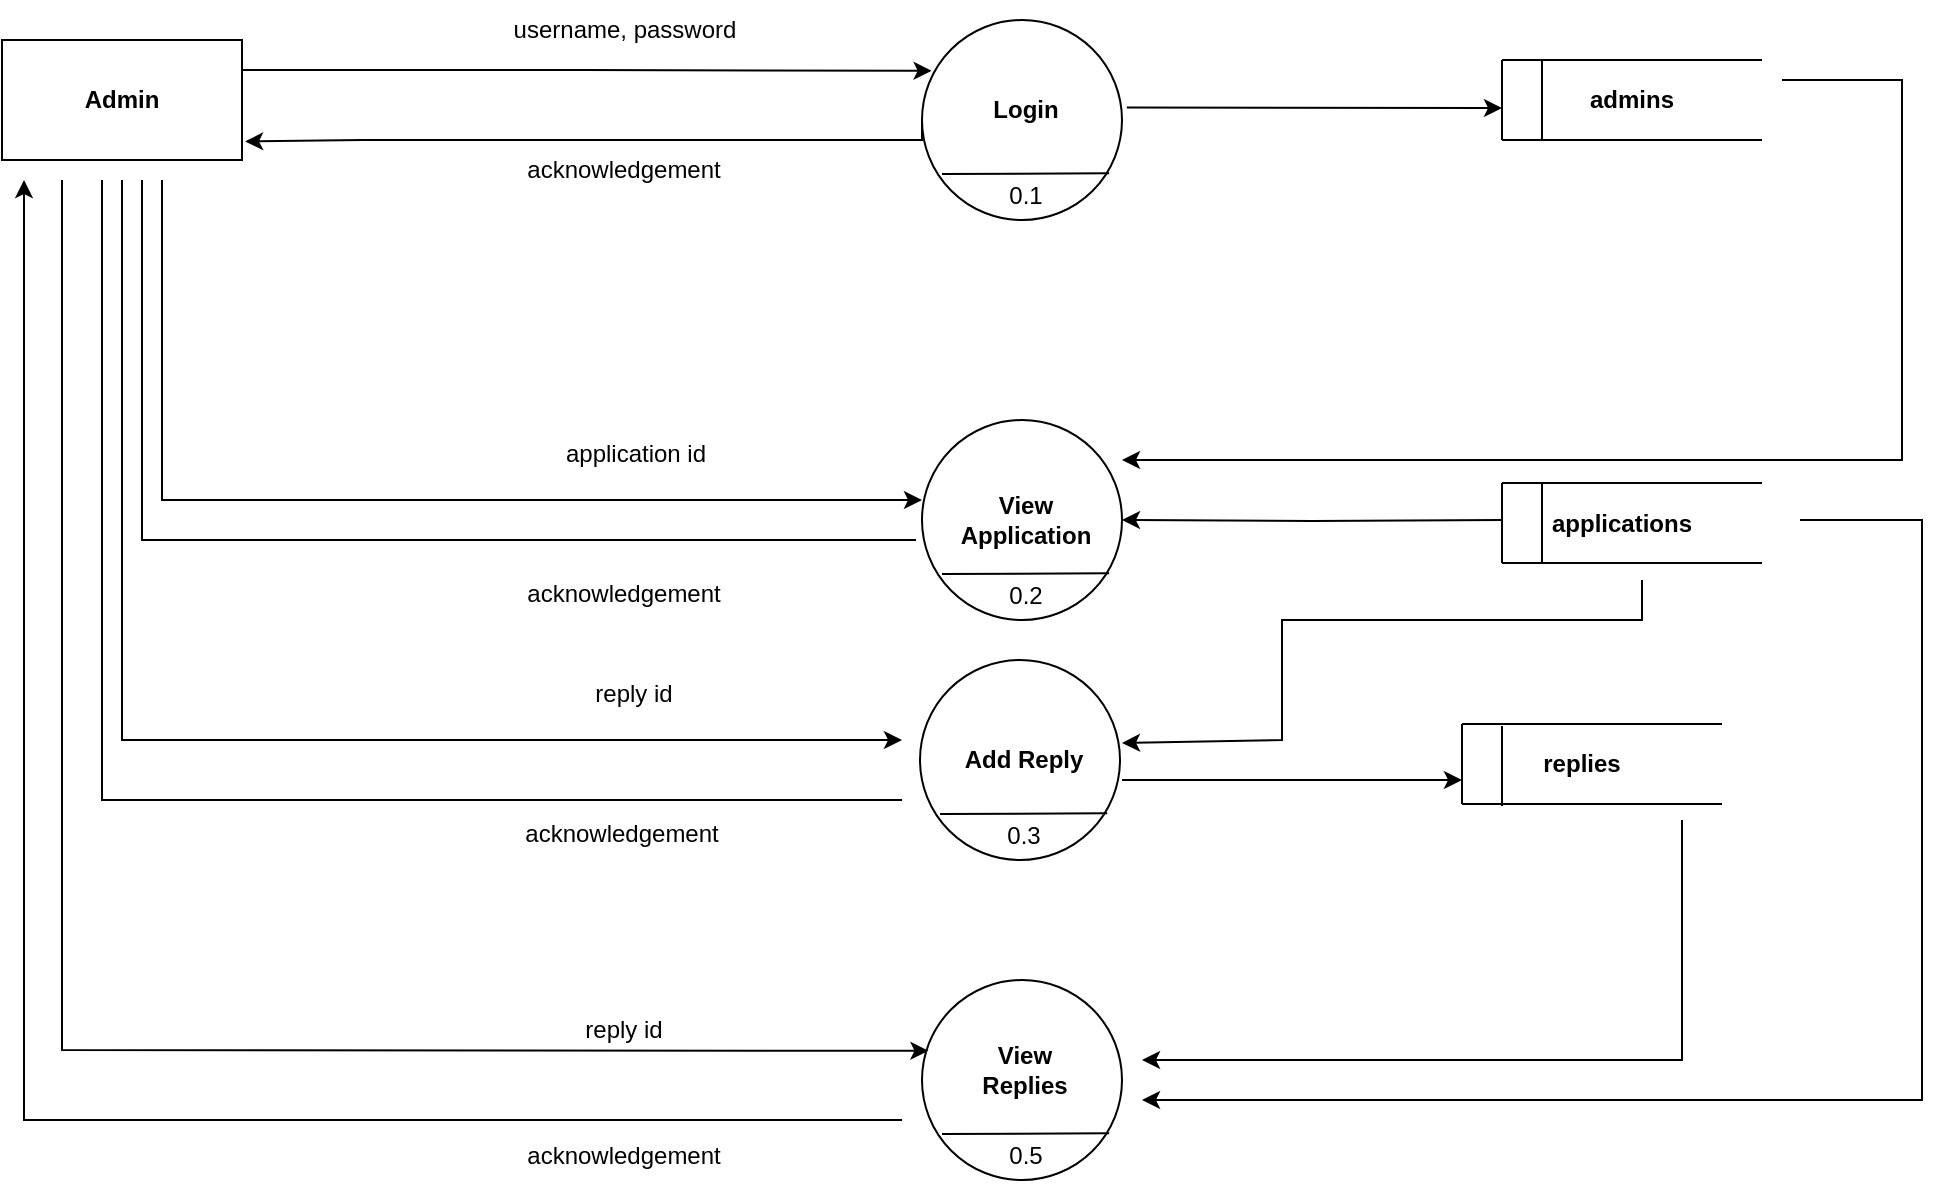 <mxfile version="20.2.3" type="device"><diagram id="GO5Za9weoAEkuNAuISlH" name="Page-1"><mxGraphModel dx="1183" dy="806" grid="1" gridSize="10" guides="1" tooltips="1" connect="1" arrows="1" fold="1" page="1" pageScale="1" pageWidth="827" pageHeight="1169" math="0" shadow="0"><root><mxCell id="0"/><mxCell id="1" parent="0"/><mxCell id="rSpAxLElOygDwKETDF0O-113" style="edgeStyle=orthogonalEdgeStyle;rounded=0;orthogonalLoop=1;jettySize=auto;html=1;exitX=0;exitY=0.5;exitDx=0;exitDy=0;entryX=1.013;entryY=0.846;entryDx=0;entryDy=0;entryPerimeter=0;" edge="1" parent="1" source="rSpAxLElOygDwKETDF0O-124" target="rSpAxLElOygDwKETDF0O-170"><mxGeometry relative="1" as="geometry"><mxPoint x="660" y="300" as="targetPoint"/><Array as="points"><mxPoint x="940" y="300"/><mxPoint x="660" y="300"/></Array></mxGeometry></mxCell><mxCell id="rSpAxLElOygDwKETDF0O-114" style="edgeStyle=orthogonalEdgeStyle;rounded=0;orthogonalLoop=1;jettySize=auto;html=1;entryX=0.048;entryY=0.254;entryDx=0;entryDy=0;entryPerimeter=0;exitX=1;exitY=0.25;exitDx=0;exitDy=0;" edge="1" parent="1" source="rSpAxLElOygDwKETDF0O-170" target="rSpAxLElOygDwKETDF0O-124"><mxGeometry relative="1" as="geometry"><mxPoint x="660" y="265" as="sourcePoint"/></mxGeometry></mxCell><mxCell id="rSpAxLElOygDwKETDF0O-115" value="" style="group" vertex="1" connectable="0" parent="1"><mxGeometry x="1230" y="260" width="130" height="40" as="geometry"/></mxCell><mxCell id="rSpAxLElOygDwKETDF0O-116" value="" style="endArrow=none;html=1;rounded=0;" edge="1" parent="rSpAxLElOygDwKETDF0O-115"><mxGeometry width="50" height="50" relative="1" as="geometry"><mxPoint as="sourcePoint"/><mxPoint x="130" as="targetPoint"/></mxGeometry></mxCell><mxCell id="rSpAxLElOygDwKETDF0O-117" value="" style="endArrow=none;html=1;rounded=0;" edge="1" parent="rSpAxLElOygDwKETDF0O-115"><mxGeometry width="50" height="50" relative="1" as="geometry"><mxPoint x="130" y="40" as="sourcePoint"/><mxPoint y="40" as="targetPoint"/></mxGeometry></mxCell><mxCell id="rSpAxLElOygDwKETDF0O-118" value="" style="endArrow=none;html=1;rounded=0;" edge="1" parent="rSpAxLElOygDwKETDF0O-115"><mxGeometry width="50" height="50" relative="1" as="geometry"><mxPoint y="40" as="sourcePoint"/><mxPoint as="targetPoint"/></mxGeometry></mxCell><mxCell id="rSpAxLElOygDwKETDF0O-119" value="" style="endArrow=none;html=1;rounded=0;" edge="1" parent="rSpAxLElOygDwKETDF0O-115"><mxGeometry width="50" height="50" relative="1" as="geometry"><mxPoint x="20" y="40" as="sourcePoint"/><mxPoint x="20" as="targetPoint"/></mxGeometry></mxCell><mxCell id="rSpAxLElOygDwKETDF0O-120" value="&lt;b&gt;admins&lt;/b&gt;" style="text;html=1;strokeColor=none;fillColor=none;align=center;verticalAlign=middle;whiteSpace=wrap;rounded=0;" vertex="1" parent="rSpAxLElOygDwKETDF0O-115"><mxGeometry x="30" y="5" width="70" height="30" as="geometry"/></mxCell><mxCell id="rSpAxLElOygDwKETDF0O-121" value="username, password" style="text;html=1;strokeColor=none;fillColor=none;align=center;verticalAlign=middle;whiteSpace=wrap;rounded=0;" vertex="1" parent="1"><mxGeometry x="695.5" y="230" width="191" height="30" as="geometry"/></mxCell><mxCell id="rSpAxLElOygDwKETDF0O-122" value="acknowledgement" style="text;html=1;strokeColor=none;fillColor=none;align=center;verticalAlign=middle;whiteSpace=wrap;rounded=0;" vertex="1" parent="1"><mxGeometry x="758" y="300" width="66" height="30" as="geometry"/></mxCell><mxCell id="rSpAxLElOygDwKETDF0O-123" value="" style="group" vertex="1" connectable="0" parent="1"><mxGeometry x="940" y="240" width="100" height="103" as="geometry"/></mxCell><mxCell id="rSpAxLElOygDwKETDF0O-124" value="" style="ellipse;whiteSpace=wrap;html=1;aspect=fixed;" vertex="1" parent="rSpAxLElOygDwKETDF0O-123"><mxGeometry width="100" height="100" as="geometry"/></mxCell><mxCell id="rSpAxLElOygDwKETDF0O-125" value="" style="endArrow=none;html=1;rounded=0;entryX=0.936;entryY=0.766;entryDx=0;entryDy=0;entryPerimeter=0;" edge="1" parent="rSpAxLElOygDwKETDF0O-123" target="rSpAxLElOygDwKETDF0O-124"><mxGeometry width="50" height="50" relative="1" as="geometry"><mxPoint x="10" y="77" as="sourcePoint"/><mxPoint y="130" as="targetPoint"/></mxGeometry></mxCell><mxCell id="rSpAxLElOygDwKETDF0O-126" value="0.1" style="text;html=1;strokeColor=none;fillColor=none;align=center;verticalAlign=middle;whiteSpace=wrap;rounded=0;" vertex="1" parent="rSpAxLElOygDwKETDF0O-123"><mxGeometry x="22" y="73" width="60" height="30" as="geometry"/></mxCell><mxCell id="rSpAxLElOygDwKETDF0O-127" value="&lt;b&gt;Login&lt;/b&gt;" style="text;html=1;strokeColor=none;fillColor=none;align=center;verticalAlign=middle;whiteSpace=wrap;rounded=0;" vertex="1" parent="rSpAxLElOygDwKETDF0O-123"><mxGeometry x="22" y="30" width="60" height="30" as="geometry"/></mxCell><mxCell id="rSpAxLElOygDwKETDF0O-128" value="" style="endArrow=classic;html=1;rounded=0;entryX=1.024;entryY=0.438;entryDx=0;entryDy=0;entryPerimeter=0;exitX=1.024;exitY=0.438;exitDx=0;exitDy=0;exitPerimeter=0;" edge="1" parent="rSpAxLElOygDwKETDF0O-123" source="rSpAxLElOygDwKETDF0O-124"><mxGeometry width="50" height="50" relative="1" as="geometry"><mxPoint x="240" y="240" as="sourcePoint"/><mxPoint x="290" y="44" as="targetPoint"/></mxGeometry></mxCell><mxCell id="rSpAxLElOygDwKETDF0O-135" value="" style="group" vertex="1" connectable="0" parent="1"><mxGeometry x="940" y="440" width="100" height="103" as="geometry"/></mxCell><mxCell id="rSpAxLElOygDwKETDF0O-136" value="" style="ellipse;whiteSpace=wrap;html=1;aspect=fixed;" vertex="1" parent="rSpAxLElOygDwKETDF0O-135"><mxGeometry width="100" height="100" as="geometry"/></mxCell><mxCell id="rSpAxLElOygDwKETDF0O-137" value="" style="endArrow=none;html=1;rounded=0;entryX=0.936;entryY=0.766;entryDx=0;entryDy=0;entryPerimeter=0;" edge="1" parent="rSpAxLElOygDwKETDF0O-135" target="rSpAxLElOygDwKETDF0O-136"><mxGeometry width="50" height="50" relative="1" as="geometry"><mxPoint x="10" y="77" as="sourcePoint"/><mxPoint y="130" as="targetPoint"/></mxGeometry></mxCell><mxCell id="rSpAxLElOygDwKETDF0O-138" value="0.2" style="text;html=1;strokeColor=none;fillColor=none;align=center;verticalAlign=middle;whiteSpace=wrap;rounded=0;" vertex="1" parent="rSpAxLElOygDwKETDF0O-135"><mxGeometry x="22" y="73" width="60" height="30" as="geometry"/></mxCell><mxCell id="rSpAxLElOygDwKETDF0O-139" value="&lt;b&gt;View Application&lt;br&gt;&lt;/b&gt;" style="text;html=1;strokeColor=none;fillColor=none;align=center;verticalAlign=middle;whiteSpace=wrap;rounded=0;" vertex="1" parent="rSpAxLElOygDwKETDF0O-135"><mxGeometry x="16" y="35" width="72" height="30" as="geometry"/></mxCell><mxCell id="rSpAxLElOygDwKETDF0O-140" style="edgeStyle=orthogonalEdgeStyle;rounded=0;orthogonalLoop=1;jettySize=auto;html=1;" edge="1" parent="1" target="rSpAxLElOygDwKETDF0O-136"><mxGeometry relative="1" as="geometry"><mxPoint x="1230" y="490" as="sourcePoint"/></mxGeometry></mxCell><mxCell id="rSpAxLElOygDwKETDF0O-141" value="application id" style="text;html=1;strokeColor=none;fillColor=none;align=center;verticalAlign=middle;whiteSpace=wrap;rounded=0;" vertex="1" parent="1"><mxGeometry x="710" y="441.5" width="174" height="30" as="geometry"/></mxCell><mxCell id="rSpAxLElOygDwKETDF0O-142" value="reply id" style="text;html=1;strokeColor=none;fillColor=none;align=center;verticalAlign=middle;whiteSpace=wrap;rounded=0;" vertex="1" parent="1"><mxGeometry x="743" y="730" width="96" height="30" as="geometry"/></mxCell><mxCell id="rSpAxLElOygDwKETDF0O-143" value="" style="group" vertex="1" connectable="0" parent="1"><mxGeometry x="940" y="720" width="100" height="103" as="geometry"/></mxCell><mxCell id="rSpAxLElOygDwKETDF0O-144" value="" style="ellipse;whiteSpace=wrap;html=1;aspect=fixed;" vertex="1" parent="rSpAxLElOygDwKETDF0O-143"><mxGeometry width="100" height="100" as="geometry"/></mxCell><mxCell id="rSpAxLElOygDwKETDF0O-145" value="" style="endArrow=none;html=1;rounded=0;entryX=0.936;entryY=0.766;entryDx=0;entryDy=0;entryPerimeter=0;" edge="1" parent="rSpAxLElOygDwKETDF0O-143" target="rSpAxLElOygDwKETDF0O-144"><mxGeometry width="50" height="50" relative="1" as="geometry"><mxPoint x="10" y="77" as="sourcePoint"/><mxPoint y="130" as="targetPoint"/></mxGeometry></mxCell><mxCell id="rSpAxLElOygDwKETDF0O-146" value="0.5" style="text;html=1;strokeColor=none;fillColor=none;align=center;verticalAlign=middle;whiteSpace=wrap;rounded=0;" vertex="1" parent="rSpAxLElOygDwKETDF0O-143"><mxGeometry x="22" y="73" width="60" height="30" as="geometry"/></mxCell><mxCell id="rSpAxLElOygDwKETDF0O-147" value="&lt;b&gt;View Replies&lt;/b&gt;" style="text;html=1;strokeColor=none;fillColor=none;align=center;verticalAlign=middle;whiteSpace=wrap;rounded=0;" vertex="1" parent="rSpAxLElOygDwKETDF0O-143"><mxGeometry x="20" y="30" width="63" height="30" as="geometry"/></mxCell><mxCell id="rSpAxLElOygDwKETDF0O-150" value="" style="group" vertex="1" connectable="0" parent="1"><mxGeometry x="1230" y="471.5" width="130" height="40" as="geometry"/></mxCell><mxCell id="rSpAxLElOygDwKETDF0O-151" value="" style="endArrow=none;html=1;rounded=0;" edge="1" parent="rSpAxLElOygDwKETDF0O-150"><mxGeometry width="50" height="50" relative="1" as="geometry"><mxPoint as="sourcePoint"/><mxPoint x="130" as="targetPoint"/></mxGeometry></mxCell><mxCell id="rSpAxLElOygDwKETDF0O-152" value="" style="endArrow=none;html=1;rounded=0;" edge="1" parent="rSpAxLElOygDwKETDF0O-150"><mxGeometry width="50" height="50" relative="1" as="geometry"><mxPoint x="130" y="40" as="sourcePoint"/><mxPoint y="40" as="targetPoint"/></mxGeometry></mxCell><mxCell id="rSpAxLElOygDwKETDF0O-153" value="" style="endArrow=none;html=1;rounded=0;" edge="1" parent="rSpAxLElOygDwKETDF0O-150"><mxGeometry width="50" height="50" relative="1" as="geometry"><mxPoint y="40" as="sourcePoint"/><mxPoint as="targetPoint"/></mxGeometry></mxCell><mxCell id="rSpAxLElOygDwKETDF0O-154" value="" style="endArrow=none;html=1;rounded=0;" edge="1" parent="rSpAxLElOygDwKETDF0O-150"><mxGeometry width="50" height="50" relative="1" as="geometry"><mxPoint x="20" y="40" as="sourcePoint"/><mxPoint x="20" as="targetPoint"/></mxGeometry></mxCell><mxCell id="rSpAxLElOygDwKETDF0O-155" value="&lt;b&gt;applications&lt;/b&gt;" style="text;html=1;strokeColor=none;fillColor=none;align=center;verticalAlign=middle;whiteSpace=wrap;rounded=0;" vertex="1" parent="rSpAxLElOygDwKETDF0O-150"><mxGeometry x="30" y="5" width="60" height="30" as="geometry"/></mxCell><mxCell id="rSpAxLElOygDwKETDF0O-156" value="" style="group" vertex="1" connectable="0" parent="1"><mxGeometry x="1210" y="592" width="130" height="40" as="geometry"/></mxCell><mxCell id="rSpAxLElOygDwKETDF0O-157" value="" style="endArrow=none;html=1;rounded=0;" edge="1" parent="rSpAxLElOygDwKETDF0O-156"><mxGeometry width="50" height="50" relative="1" as="geometry"><mxPoint as="sourcePoint"/><mxPoint x="130" as="targetPoint"/></mxGeometry></mxCell><mxCell id="rSpAxLElOygDwKETDF0O-159" value="" style="endArrow=none;html=1;rounded=0;" edge="1" parent="rSpAxLElOygDwKETDF0O-156"><mxGeometry width="50" height="50" relative="1" as="geometry"><mxPoint y="40" as="sourcePoint"/><mxPoint as="targetPoint"/></mxGeometry></mxCell><mxCell id="rSpAxLElOygDwKETDF0O-162" style="edgeStyle=orthogonalEdgeStyle;rounded=0;orthogonalLoop=1;jettySize=auto;html=1;" edge="1" parent="1"><mxGeometry relative="1" as="geometry"><mxPoint x="1040" y="460" as="targetPoint"/><mxPoint x="1370" y="270" as="sourcePoint"/><Array as="points"><mxPoint x="1430" y="270"/><mxPoint x="1430" y="460"/><mxPoint x="1040" y="460"/></Array></mxGeometry></mxCell><mxCell id="rSpAxLElOygDwKETDF0O-164" value="" style="endArrow=classic;html=1;rounded=0;entryX=0;entryY=0.4;entryDx=0;entryDy=0;entryPerimeter=0;" edge="1" parent="1" target="rSpAxLElOygDwKETDF0O-136"><mxGeometry width="50" height="50" relative="1" as="geometry"><mxPoint x="560" y="320" as="sourcePoint"/><mxPoint x="942.2" y="605.4" as="targetPoint"/><Array as="points"><mxPoint x="560" y="480"/></Array></mxGeometry></mxCell><mxCell id="rSpAxLElOygDwKETDF0O-165" value="acknowledgement" style="text;html=1;strokeColor=none;fillColor=none;align=center;verticalAlign=middle;whiteSpace=wrap;rounded=0;" vertex="1" parent="1"><mxGeometry x="758" y="511.5" width="66" height="30" as="geometry"/></mxCell><mxCell id="rSpAxLElOygDwKETDF0O-166" value="" style="endArrow=classic;html=1;rounded=0;entryX=0.032;entryY=0.354;entryDx=0;entryDy=0;entryPerimeter=0;" edge="1" parent="1" target="rSpAxLElOygDwKETDF0O-144"><mxGeometry width="50" height="50" relative="1" as="geometry"><mxPoint x="510" y="320" as="sourcePoint"/><mxPoint x="790" y="888" as="targetPoint"/><Array as="points"><mxPoint x="510" y="755"/></Array></mxGeometry></mxCell><mxCell id="rSpAxLElOygDwKETDF0O-167" value="" style="endArrow=classic;html=1;rounded=0;" edge="1" parent="1"><mxGeometry width="50" height="50" relative="1" as="geometry"><mxPoint x="930" y="790" as="sourcePoint"/><mxPoint x="491" y="320" as="targetPoint"/><Array as="points"><mxPoint x="491" y="790"/></Array></mxGeometry></mxCell><mxCell id="rSpAxLElOygDwKETDF0O-168" value="acknowledgement" style="text;html=1;strokeColor=none;fillColor=none;align=center;verticalAlign=middle;whiteSpace=wrap;rounded=0;" vertex="1" parent="1"><mxGeometry x="758" y="793" width="66" height="30" as="geometry"/></mxCell><mxCell id="rSpAxLElOygDwKETDF0O-170" value="Admin" style="rounded=0;whiteSpace=wrap;html=1;fontStyle=1" vertex="1" parent="1"><mxGeometry x="480" y="250" width="120" height="60" as="geometry"/></mxCell><mxCell id="rSpAxLElOygDwKETDF0O-171" value="" style="endArrow=none;html=1;rounded=0;" edge="1" parent="1"><mxGeometry width="50" height="50" relative="1" as="geometry"><mxPoint x="937" y="500" as="sourcePoint"/><mxPoint x="550" y="320" as="targetPoint"/><Array as="points"><mxPoint x="550" y="500"/></Array></mxGeometry></mxCell><mxCell id="rSpAxLElOygDwKETDF0O-172" value="" style="endArrow=classic;html=1;rounded=0;" edge="1" parent="1"><mxGeometry width="50" height="50" relative="1" as="geometry"><mxPoint x="1379" y="490" as="sourcePoint"/><mxPoint x="1050" y="780" as="targetPoint"/><Array as="points"><mxPoint x="1440" y="490"/><mxPoint x="1440" y="620"/><mxPoint x="1440" y="780"/></Array></mxGeometry></mxCell><mxCell id="rSpAxLElOygDwKETDF0O-173" value="" style="group" vertex="1" connectable="0" parent="1"><mxGeometry x="939" y="560" width="100" height="103" as="geometry"/></mxCell><mxCell id="rSpAxLElOygDwKETDF0O-174" value="" style="ellipse;whiteSpace=wrap;html=1;aspect=fixed;" vertex="1" parent="rSpAxLElOygDwKETDF0O-173"><mxGeometry width="100" height="100" as="geometry"/></mxCell><mxCell id="rSpAxLElOygDwKETDF0O-175" value="" style="endArrow=none;html=1;rounded=0;entryX=0.936;entryY=0.766;entryDx=0;entryDy=0;entryPerimeter=0;" edge="1" parent="rSpAxLElOygDwKETDF0O-173" target="rSpAxLElOygDwKETDF0O-174"><mxGeometry width="50" height="50" relative="1" as="geometry"><mxPoint x="10" y="77" as="sourcePoint"/><mxPoint y="130" as="targetPoint"/></mxGeometry></mxCell><mxCell id="rSpAxLElOygDwKETDF0O-176" value="0.3" style="text;html=1;strokeColor=none;fillColor=none;align=center;verticalAlign=middle;whiteSpace=wrap;rounded=0;" vertex="1" parent="rSpAxLElOygDwKETDF0O-173"><mxGeometry x="22" y="73" width="60" height="30" as="geometry"/></mxCell><mxCell id="rSpAxLElOygDwKETDF0O-177" value="&lt;b&gt;Add Reply&lt;br&gt;&lt;/b&gt;" style="text;html=1;strokeColor=none;fillColor=none;align=center;verticalAlign=middle;whiteSpace=wrap;rounded=0;" vertex="1" parent="rSpAxLElOygDwKETDF0O-173"><mxGeometry x="16" y="35" width="72" height="30" as="geometry"/></mxCell><mxCell id="rSpAxLElOygDwKETDF0O-178" value="reply id" style="text;html=1;strokeColor=none;fillColor=none;align=center;verticalAlign=middle;whiteSpace=wrap;rounded=0;" vertex="1" parent="1"><mxGeometry x="709" y="561.5" width="174" height="30" as="geometry"/></mxCell><mxCell id="rSpAxLElOygDwKETDF0O-179" value="" style="endArrow=classic;html=1;rounded=0;" edge="1" parent="1"><mxGeometry width="50" height="50" relative="1" as="geometry"><mxPoint x="540" y="320" as="sourcePoint"/><mxPoint x="930" y="600" as="targetPoint"/><Array as="points"><mxPoint x="540" y="600"/></Array></mxGeometry></mxCell><mxCell id="rSpAxLElOygDwKETDF0O-180" value="acknowledgement" style="text;html=1;strokeColor=none;fillColor=none;align=center;verticalAlign=middle;whiteSpace=wrap;rounded=0;" vertex="1" parent="1"><mxGeometry x="757" y="631.5" width="66" height="30" as="geometry"/></mxCell><mxCell id="rSpAxLElOygDwKETDF0O-181" value="" style="endArrow=none;html=1;rounded=0;" edge="1" parent="1"><mxGeometry width="50" height="50" relative="1" as="geometry"><mxPoint x="530" y="320" as="sourcePoint"/><mxPoint x="930" y="630" as="targetPoint"/><Array as="points"><mxPoint x="530" y="630"/></Array></mxGeometry></mxCell><mxCell id="rSpAxLElOygDwKETDF0O-158" value="" style="endArrow=none;html=1;rounded=0;" edge="1" parent="1"><mxGeometry width="50" height="50" relative="1" as="geometry"><mxPoint x="1340" y="632" as="sourcePoint"/><mxPoint x="1210" y="632" as="targetPoint"/></mxGeometry></mxCell><mxCell id="rSpAxLElOygDwKETDF0O-161" value="&lt;b&gt;replies&lt;/b&gt;" style="text;html=1;strokeColor=none;fillColor=none;align=center;verticalAlign=middle;whiteSpace=wrap;rounded=0;" vertex="1" parent="1"><mxGeometry x="1240" y="597" width="60" height="30" as="geometry"/></mxCell><mxCell id="rSpAxLElOygDwKETDF0O-160" value="" style="endArrow=none;html=1;rounded=0;" edge="1" parent="1"><mxGeometry width="50" height="50" relative="1" as="geometry"><mxPoint x="1230" y="633" as="sourcePoint"/><mxPoint x="1230" y="593" as="targetPoint"/></mxGeometry></mxCell><mxCell id="rSpAxLElOygDwKETDF0O-185" value="" style="endArrow=classic;html=1;rounded=0;" edge="1" parent="1"><mxGeometry width="50" height="50" relative="1" as="geometry"><mxPoint x="1300" y="520" as="sourcePoint"/><mxPoint x="1040" y="601.5" as="targetPoint"/><Array as="points"><mxPoint x="1300" y="540"/><mxPoint x="1120" y="540"/><mxPoint x="1120" y="600"/></Array></mxGeometry></mxCell><mxCell id="rSpAxLElOygDwKETDF0O-184" value="" style="endArrow=classic;html=1;rounded=0;" edge="1" parent="1"><mxGeometry width="50" height="50" relative="1" as="geometry"><mxPoint x="1040" y="620" as="sourcePoint"/><mxPoint x="1210" y="620" as="targetPoint"/></mxGeometry></mxCell><mxCell id="rSpAxLElOygDwKETDF0O-186" value="" style="endArrow=classic;html=1;rounded=0;" edge="1" parent="1"><mxGeometry width="50" height="50" relative="1" as="geometry"><mxPoint x="1320" y="640" as="sourcePoint"/><mxPoint x="1050" y="760" as="targetPoint"/><Array as="points"><mxPoint x="1320" y="760"/></Array></mxGeometry></mxCell></root></mxGraphModel></diagram></mxfile>